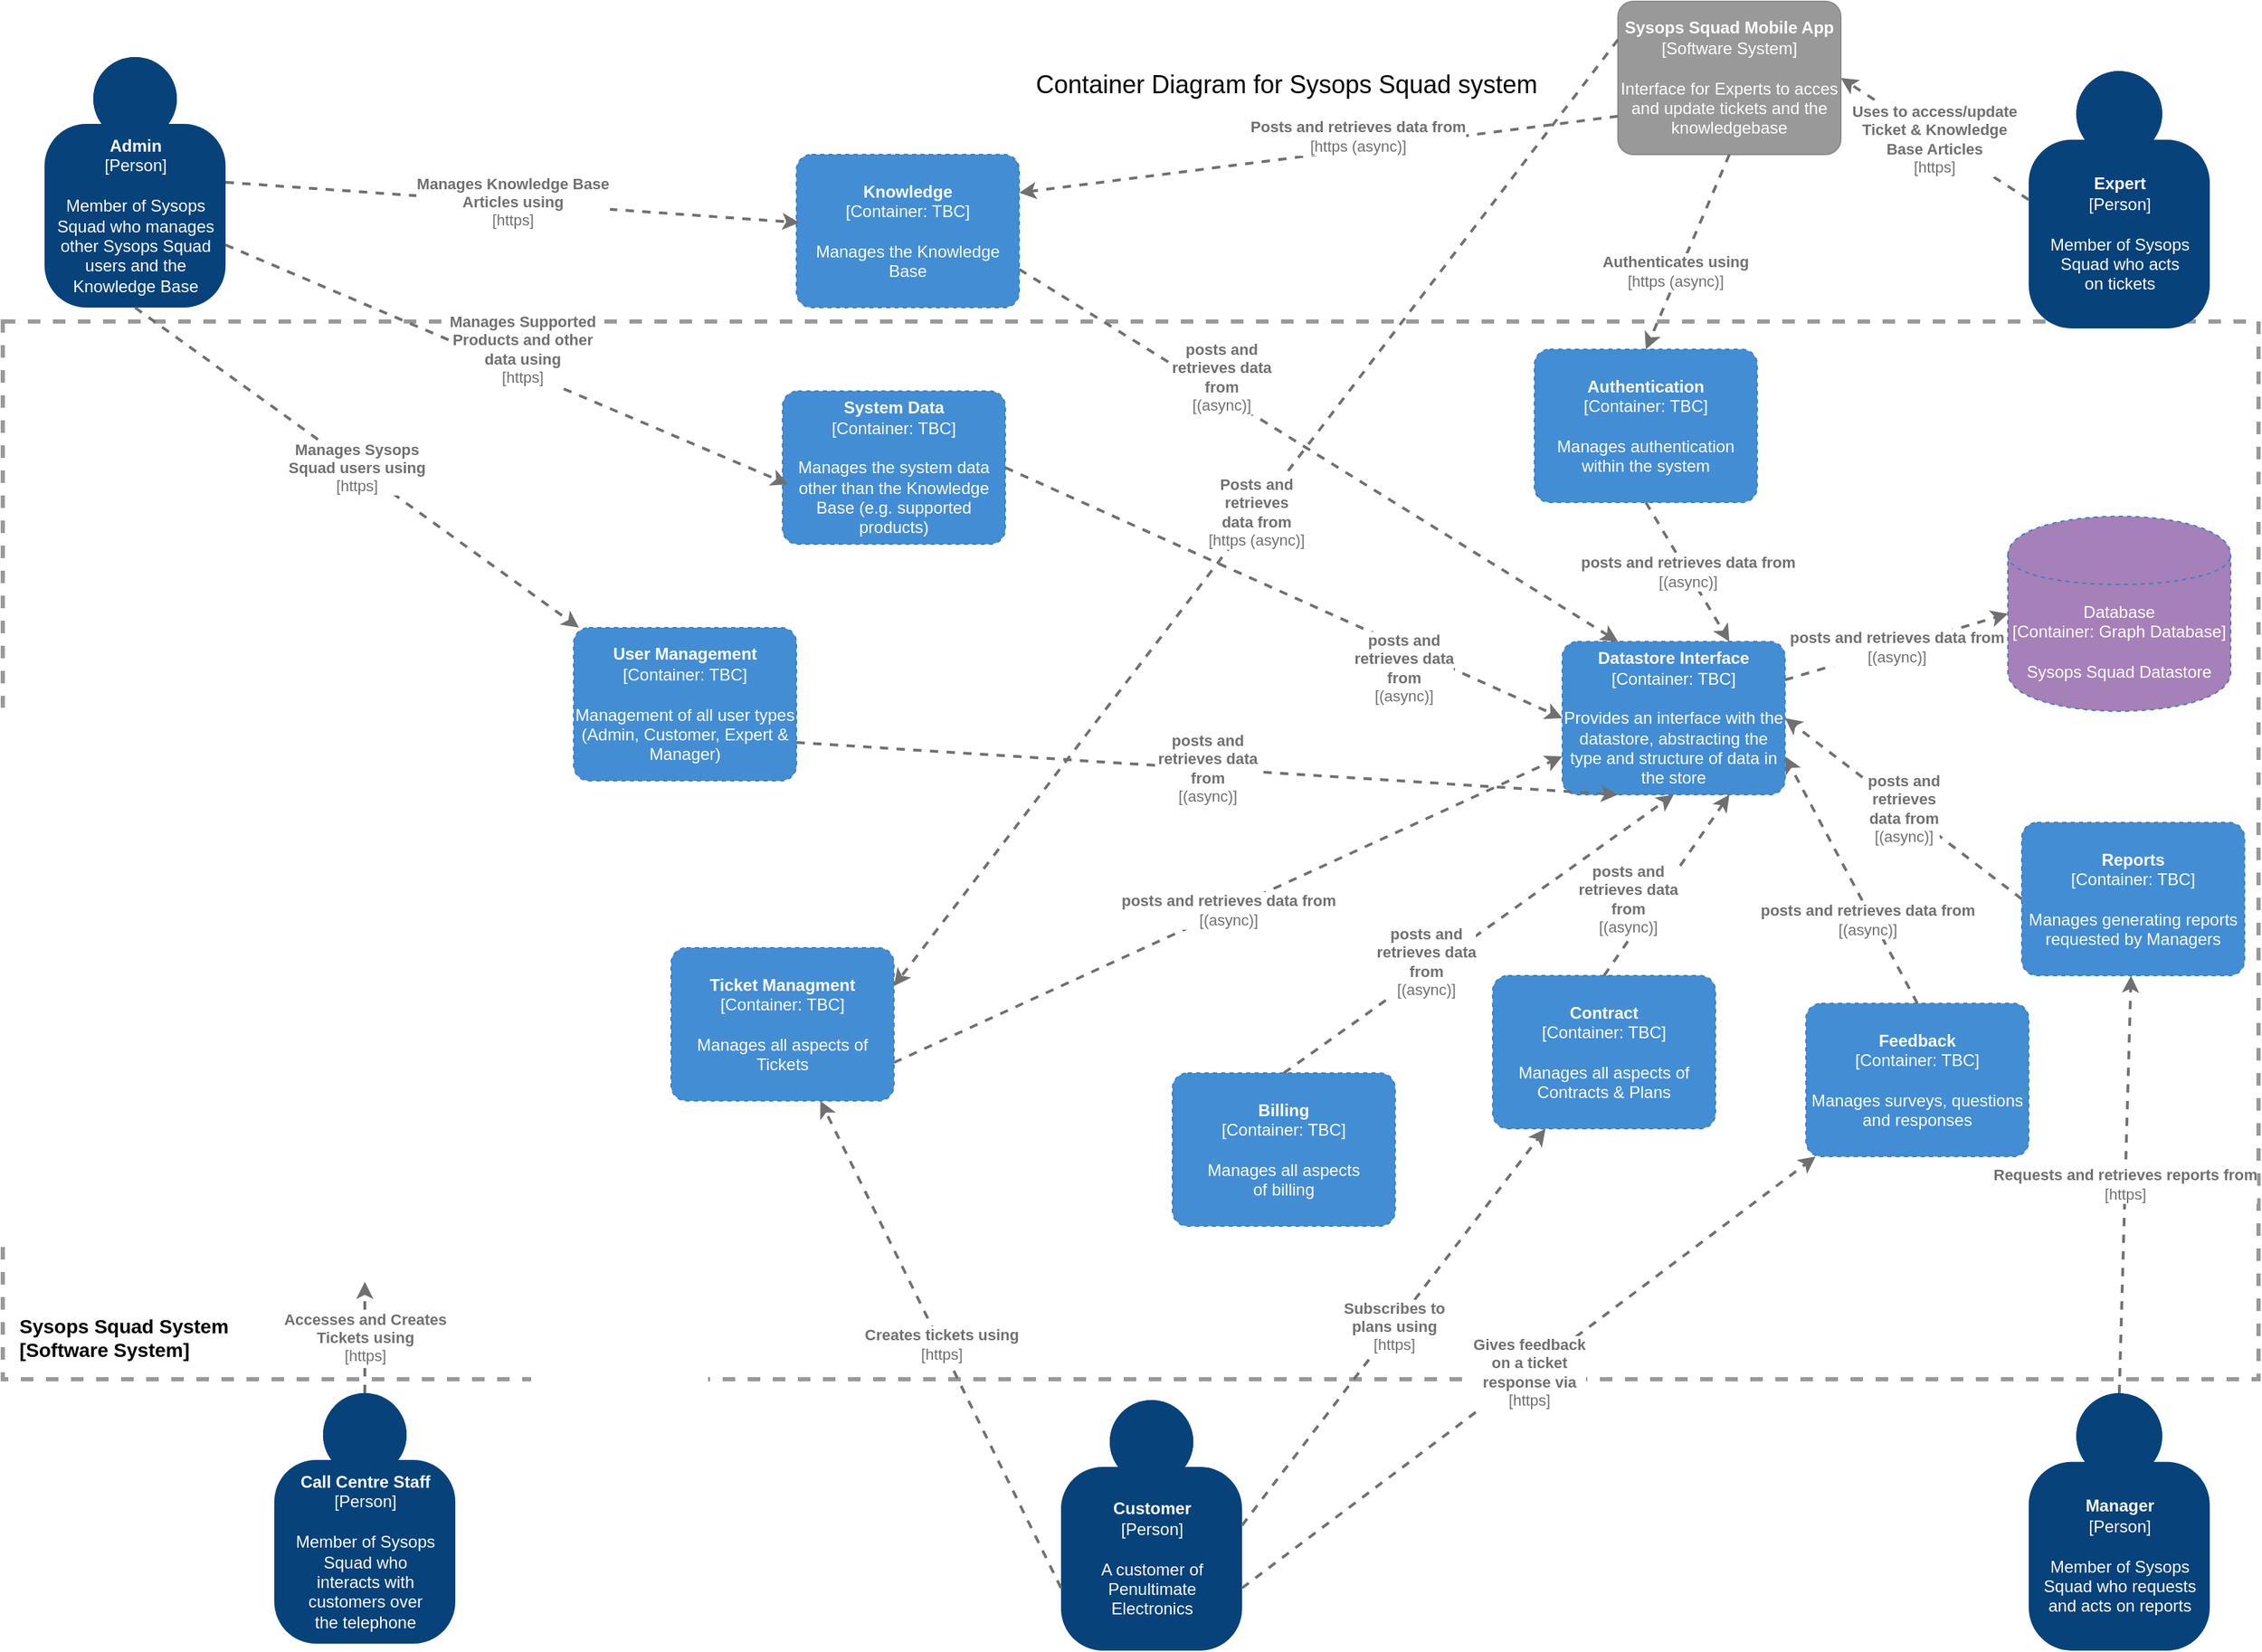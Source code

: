 <mxfile version="14.6.9" type="github">
  <diagram id="JGTKdq4J8OPJNDH91K8Y" name="Page-1">
    <mxGraphModel dx="2062" dy="2291" grid="1" gridSize="10" guides="1" tooltips="1" connect="1" arrows="1" fold="1" page="1" pageScale="1" pageWidth="1654" pageHeight="1169" math="0" shadow="0">
      <root>
        <mxCell id="0" />
        <mxCell id="1" parent="0" />
        <mxCell id="9Mu90uJZ-NPOADi5AcDV-2" value="" style="rounded=0;whiteSpace=wrap;html=1;dashed=1;strokeWidth=3;strokeColor=#999999;" parent="1" vertex="1">
          <mxGeometry x="20" y="200" width="1620" height="760" as="geometry" />
        </mxCell>
        <object placeholders="1" c4Name="Customer" c4Type="Person" c4Description="A customer of &#xa;Penultimate &#xa;Electronics" label="&lt;b&gt;%c4Name%&lt;/b&gt;&lt;div&gt;[%c4Type%]&lt;/div&gt;&lt;br&gt;&lt;div&gt;%c4Description%&lt;/div&gt;" id="MWgoqS0WtZzF7urWiFQv-1">
          <mxCell style="html=1;dashed=0;whitespace=wrap;fillColor=#08427b;strokeColor=none;fontColor=#ffffff;shape=mxgraph.c4.person;align=center;metaEdit=1;points=[[0.5,0,0],[1,0.5,0],[1,0.75,0],[0.75,1,0],[0.5,1,0],[0.25,1,0],[0,0.75,0],[0,0.5,0]];metaData={&quot;c4Type&quot;:{&quot;editable&quot;:false}};" parent="1" vertex="1">
            <mxGeometry x="780" y="975" width="130" height="180" as="geometry" />
          </mxCell>
        </object>
        <object placeholders="1" c4Name="Sysops Squad Mobile App" c4Type="Software System" c4Description="Interface for Experts to acces and update tickets and the knowledgebase" label="&lt;b&gt;%c4Name%&lt;/b&gt;&lt;div&gt;[%c4Type%]&lt;/div&gt;&lt;br&gt;&lt;div&gt;%c4Description%&lt;/div&gt;" id="MWgoqS0WtZzF7urWiFQv-3">
          <mxCell style="rounded=1;whiteSpace=wrap;html=1;labelBackgroundColor=none;fillColor=#999999;fontColor=#ffffff;align=center;arcSize=10;strokeColor=#8A8A8A;metaEdit=1;metaData={&quot;c4Type&quot;:{&quot;editable&quot;:false}};points=[[0.25,0,0],[0.5,0,0],[0.75,0,0],[1,0.25,0],[1,0.5,0],[1,0.75,0],[0.75,1,0],[0.5,1,0],[0.25,1,0],[0,0.75,0],[0,0.5,0],[0,0.25,0]];" parent="1" vertex="1">
            <mxGeometry x="1180" y="-30" width="160" height="110.0" as="geometry" />
          </mxCell>
        </object>
        <object placeholders="1" c4Name="Expert" c4Type="Person" c4Description="Member of Sysops &#xa;Squad who acts &#xa;on tickets" label="&lt;b&gt;%c4Name%&lt;/b&gt;&lt;div&gt;[%c4Type%]&lt;/div&gt;&lt;br&gt;&lt;div&gt;%c4Description%&lt;/div&gt;" id="MWgoqS0WtZzF7urWiFQv-5">
          <mxCell style="html=1;dashed=0;whitespace=wrap;fillColor=#08427b;strokeColor=none;fontColor=#ffffff;shape=mxgraph.c4.person;align=center;metaEdit=1;points=[[0.5,0,0],[1,0.5,0],[1,0.75,0],[0.75,1,0],[0.5,1,0],[0.25,1,0],[0,0.75,0],[0,0.5,0]];metaData={&quot;c4Type&quot;:{&quot;editable&quot;:false}};" parent="1" vertex="1">
            <mxGeometry x="1475" y="20" width="130" height="185" as="geometry" />
          </mxCell>
        </object>
        <object placeholders="1" c4Name="Call Centre Staff" c4Type="Person" c4Description="Member of Sysops&#xa;Squad who &#xa;interacts with &#xa;customers over &#xa;the telephone" label="&lt;b&gt;%c4Name%&lt;/b&gt;&lt;div&gt;[%c4Type%]&lt;/div&gt;&lt;br&gt;&lt;div&gt;%c4Description%&lt;/div&gt;" id="MWgoqS0WtZzF7urWiFQv-6">
          <mxCell style="html=1;dashed=0;whitespace=wrap;fillColor=#08427b;strokeColor=none;fontColor=#ffffff;shape=mxgraph.c4.person;align=center;metaEdit=1;points=[[0.5,0,0],[1,0.5,0],[1,0.75,0],[0.75,1,0],[0.5,1,0],[0.25,1,0],[0,0.75,0],[0,0.5,0]];metaData={&quot;c4Type&quot;:{&quot;editable&quot;:false}};" parent="1" vertex="1">
            <mxGeometry x="215" y="970" width="130" height="180" as="geometry" />
          </mxCell>
        </object>
        <object placeholders="1" c4Name="Admin" c4Type="Person" c4Description="Member of Sysops &#xa;Squad who manages &#xa;other Sysops Squad &#xa;users and the &#xa;Knowledge Base" label="&lt;b&gt;%c4Name%&lt;/b&gt;&lt;div&gt;[%c4Type%]&lt;/div&gt;&lt;br&gt;&lt;div&gt;%c4Description%&lt;/div&gt;" id="MWgoqS0WtZzF7urWiFQv-7">
          <mxCell style="html=1;dashed=0;whitespace=wrap;fillColor=#08427b;strokeColor=none;fontColor=#ffffff;shape=mxgraph.c4.person;align=center;metaEdit=1;points=[[0.5,0,0],[1,0.5,0],[1,0.75,0],[0.75,1,0],[0.5,1,0],[0.25,1,0],[0,0.75,0],[0,0.5,0]];metaData={&quot;c4Type&quot;:{&quot;editable&quot;:false}};" parent="1" vertex="1">
            <mxGeometry x="50" y="10" width="130" height="180" as="geometry" />
          </mxCell>
        </object>
        <object placeholders="1" c4Type="Relationship" c4Technology="https (async)" c4Description="Posts and retrieves data from" label="&lt;div style=&quot;text-align: left&quot;&gt;&lt;div style=&quot;text-align: center&quot;&gt;&lt;b&gt;%c4Description%&lt;/b&gt;&lt;/div&gt;&lt;div style=&quot;text-align: center&quot;&gt;[%c4Technology%]&lt;/div&gt;&lt;/div&gt;" id="MWgoqS0WtZzF7urWiFQv-11">
          <mxCell style="edgeStyle=none;rounded=0;html=1;jettySize=auto;orthogonalLoop=1;strokeColor=#707070;strokeWidth=2;fontColor=#707070;jumpStyle=none;dashed=1;metaEdit=1;metaData={&quot;c4Type&quot;:{&quot;editable&quot;:false}};exitX=0;exitY=0.75;exitDx=0;exitDy=0;exitPerimeter=0;entryX=1;entryY=0.25;entryDx=0;entryDy=0;entryPerimeter=0;" parent="1" source="MWgoqS0WtZzF7urWiFQv-3" target="9Mu90uJZ-NPOADi5AcDV-58" edge="1">
            <mxGeometry x="-0.137" y="-9" width="160" relative="1" as="geometry">
              <mxPoint x="710" y="590" as="sourcePoint" />
              <mxPoint x="580" y="20" as="targetPoint" />
              <mxPoint as="offset" />
            </mxGeometry>
          </mxCell>
        </object>
        <object placeholders="1" c4Type="Relationship" c4Technology="https" c4Description="Uses to access/update &#xa;Ticket &amp; Knowledge &#xa;Base Articles" label="&lt;div style=&quot;text-align: left&quot;&gt;&lt;div style=&quot;text-align: center&quot;&gt;&lt;b&gt;%c4Description%&lt;/b&gt;&lt;/div&gt;&lt;div style=&quot;text-align: center&quot;&gt;[%c4Technology%]&lt;/div&gt;&lt;/div&gt;" id="MWgoqS0WtZzF7urWiFQv-12">
          <mxCell style="edgeStyle=none;rounded=0;html=1;entryX=1;entryY=0.5;jettySize=auto;orthogonalLoop=1;strokeColor=#707070;strokeWidth=2;fontColor=#707070;jumpStyle=none;dashed=1;metaEdit=1;metaData={&quot;c4Type&quot;:{&quot;editable&quot;:false}};exitX=0;exitY=0.5;exitDx=0;exitDy=0;exitPerimeter=0;entryDx=0;entryDy=0;entryPerimeter=0;" parent="1" source="MWgoqS0WtZzF7urWiFQv-5" target="MWgoqS0WtZzF7urWiFQv-3" edge="1">
            <mxGeometry width="160" relative="1" as="geometry">
              <mxPoint x="790" y="520" as="sourcePoint" />
              <mxPoint x="950" y="520" as="targetPoint" />
            </mxGeometry>
          </mxCell>
        </object>
        <object c4Type="Relationship" c4Technology="https" c4Description="Accesses and Creates &#xa;Tickets using" label="&lt;div style=&quot;text-align: left&quot;&gt;&lt;div style=&quot;text-align: center&quot;&gt;&lt;b&gt;%c4Description%&lt;/b&gt;&lt;/div&gt;&lt;div style=&quot;text-align: center&quot;&gt;[%c4Technology%]&lt;/div&gt;&lt;/div&gt;" placeholders="1" id="MWgoqS0WtZzF7urWiFQv-14">
          <mxCell style="edgeStyle=none;rounded=0;html=1;jettySize=auto;orthogonalLoop=1;strokeColor=#707070;strokeWidth=2;fontColor=#707070;jumpStyle=none;dashed=1;metaEdit=1;metaData={&quot;c4Type&quot;:{&quot;editable&quot;:false}};exitX=0.5;exitY=0;exitDx=0;exitDy=0;exitPerimeter=0;entryX=0.5;entryY=1;entryDx=0;entryDy=0;entryPerimeter=0;" parent="1" source="MWgoqS0WtZzF7urWiFQv-6" edge="1">
            <mxGeometry width="160" relative="1" as="geometry">
              <mxPoint x="160" y="500" as="sourcePoint" />
              <mxPoint x="280" y="890" as="targetPoint" />
            </mxGeometry>
          </mxCell>
        </object>
        <object placeholders="1" c4Type="Relationship" c4Technology="https" c4Description="Manages Sysops &#xa;Squad users using" label="&lt;div style=&quot;text-align: left&quot;&gt;&lt;div style=&quot;text-align: center&quot;&gt;&lt;b&gt;%c4Description%&lt;/b&gt;&lt;/div&gt;&lt;div style=&quot;text-align: center&quot;&gt;[%c4Technology%]&lt;/div&gt;&lt;/div&gt;" id="MWgoqS0WtZzF7urWiFQv-16">
          <mxCell style="edgeStyle=none;rounded=0;html=1;jettySize=auto;orthogonalLoop=1;strokeColor=#707070;strokeWidth=2;fontColor=#707070;jumpStyle=none;dashed=1;metaEdit=1;metaData={&quot;c4Type&quot;:{&quot;editable&quot;:false}};exitX=0.5;exitY=1;exitDx=0;exitDy=0;exitPerimeter=0;" parent="1" source="MWgoqS0WtZzF7urWiFQv-7" target="9Mu90uJZ-NPOADi5AcDV-54" edge="1">
            <mxGeometry width="160" relative="1" as="geometry">
              <mxPoint x="540" y="250" as="sourcePoint" />
              <mxPoint x="115" y="330" as="targetPoint" />
            </mxGeometry>
          </mxCell>
        </object>
        <mxCell id="MWgoqS0WtZzF7urWiFQv-17" value="&lt;font style=&quot;font-size: 18px&quot;&gt;Container Diagram for Sysops Squad system&lt;/font&gt;" style="text;html=1;align=left;verticalAlign=middle;resizable=0;points=[];autosize=1;" parent="1" vertex="1">
          <mxGeometry x="760" y="20" width="380" height="20" as="geometry" />
        </mxCell>
        <object placeholders="1" c4Name="Reports" c4Type="Container" c4Technology="TBC" c4Description="Manages generating reports requested by Managers" label="&lt;b&gt;%c4Name%&lt;/b&gt;&lt;div&gt;[%c4Type%: %c4Technology%]&lt;/div&gt;&lt;br&gt;&lt;div&gt;%c4Description%&lt;/div&gt;" id="9Mu90uJZ-NPOADi5AcDV-7">
          <mxCell style="rounded=1;whiteSpace=wrap;html=1;labelBackgroundColor=none;fillColor=#438DD5;fontColor=#ffffff;align=center;arcSize=10;strokeColor=#3C7FC0;metaEdit=1;metaData={&quot;c4Type&quot;:{&quot;editable&quot;:false}};points=[[0.25,0,0],[0.5,0,0],[0.75,0,0],[1,0.25,0],[1,0.5,0],[1,0.75,0],[0.75,1,0],[0.5,1,0],[0.25,1,0],[0,0.75,0],[0,0.5,0],[0,0.25,0]];dashed=1;" parent="1" vertex="1">
            <mxGeometry x="1470" y="560" width="160" height="110.0" as="geometry" />
          </mxCell>
        </object>
        <object placeholders="1" c4Name="Feedback" c4Type="Container" c4Technology="TBC" c4Description="Manages surveys, questions and responses" label="&lt;b&gt;%c4Name%&lt;/b&gt;&lt;div&gt;[%c4Type%: %c4Technology%]&lt;/div&gt;&lt;br&gt;&lt;div&gt;%c4Description%&lt;/div&gt;" id="9Mu90uJZ-NPOADi5AcDV-11">
          <mxCell style="rounded=1;whiteSpace=wrap;html=1;labelBackgroundColor=none;fillColor=#438DD5;fontColor=#ffffff;align=center;arcSize=10;strokeColor=#3C7FC0;metaEdit=1;metaData={&quot;c4Type&quot;:{&quot;editable&quot;:false}};points=[[0.25,0,0],[0.5,0,0],[0.75,0,0],[1,0.25,0],[1,0.5,0],[1,0.75,0],[0.75,1,0],[0.5,1,0],[0.25,1,0],[0,0.75,0],[0,0.5,0],[0,0.25,0]];dashed=1;" parent="1" vertex="1">
            <mxGeometry x="1315" y="690" width="160" height="110.0" as="geometry" />
          </mxCell>
        </object>
        <object placeholders="1" c4Type="Relationship" c4Technology="https" c4Description="Subscribes to &#xa;plans using" label="&lt;div style=&quot;text-align: left&quot;&gt;&lt;div style=&quot;text-align: center&quot;&gt;&lt;b&gt;%c4Description%&lt;/b&gt;&lt;/div&gt;&lt;div style=&quot;text-align: center&quot;&gt;[%c4Technology%]&lt;/div&gt;&lt;/div&gt;" id="9Mu90uJZ-NPOADi5AcDV-17">
          <mxCell style="edgeStyle=none;rounded=0;html=1;jettySize=auto;orthogonalLoop=1;strokeColor=#707070;strokeWidth=2;fontColor=#707070;jumpStyle=none;dashed=1;metaEdit=1;metaData={&quot;c4Type&quot;:{&quot;editable&quot;:false}};exitX=1;exitY=0.5;exitDx=0;exitDy=0;exitPerimeter=0;" parent="1" source="MWgoqS0WtZzF7urWiFQv-1" target="9Mu90uJZ-NPOADi5AcDV-26" edge="1">
            <mxGeometry width="160" relative="1" as="geometry">
              <mxPoint x="930" y="780" as="sourcePoint" />
              <mxPoint x="1140" y="940" as="targetPoint" />
            </mxGeometry>
          </mxCell>
        </object>
        <object placeholders="1" c4Type="Relationship" c4Technology="https" c4Description="Creates tickets using" label="&lt;div style=&quot;text-align: left&quot;&gt;&lt;div style=&quot;text-align: center&quot;&gt;&lt;b&gt;%c4Description%&lt;/b&gt;&lt;/div&gt;&lt;div style=&quot;text-align: center&quot;&gt;[%c4Technology%]&lt;/div&gt;&lt;/div&gt;" id="9Mu90uJZ-NPOADi5AcDV-18">
          <mxCell style="edgeStyle=none;rounded=0;html=1;jettySize=auto;orthogonalLoop=1;strokeColor=#707070;strokeWidth=2;fontColor=#707070;jumpStyle=none;dashed=1;metaEdit=1;metaData={&quot;c4Type&quot;:{&quot;editable&quot;:false}};exitX=0;exitY=0.75;exitDx=0;exitDy=0;exitPerimeter=0;" parent="1" source="MWgoqS0WtZzF7urWiFQv-1" target="9Mu90uJZ-NPOADi5AcDV-49" edge="1">
            <mxGeometry width="160" relative="1" as="geometry">
              <mxPoint x="720" y="1120" as="sourcePoint" />
              <mxPoint x="360" y="862.5" as="targetPoint" />
            </mxGeometry>
          </mxCell>
        </object>
        <object placeholders="1" c4Type="Relationship" c4Technology="https" c4Description="Gives feedback &#xa;on a ticket &#xa;response via" label="&lt;div style=&quot;text-align: left&quot;&gt;&lt;div style=&quot;text-align: center&quot;&gt;&lt;b&gt;%c4Description%&lt;/b&gt;&lt;/div&gt;&lt;div style=&quot;text-align: center&quot;&gt;[%c4Technology%]&lt;/div&gt;&lt;/div&gt;" id="9Mu90uJZ-NPOADi5AcDV-24">
          <mxCell style="edgeStyle=none;rounded=0;html=1;jettySize=auto;orthogonalLoop=1;strokeColor=#707070;strokeWidth=2;fontColor=#707070;jumpStyle=none;dashed=1;metaEdit=1;metaData={&quot;c4Type&quot;:{&quot;editable&quot;:false}};exitX=1;exitY=0.75;exitDx=0;exitDy=0;exitPerimeter=0;" parent="1" source="MWgoqS0WtZzF7urWiFQv-1" target="9Mu90uJZ-NPOADi5AcDV-11" edge="1">
            <mxGeometry width="160" relative="1" as="geometry">
              <mxPoint x="830" y="1010" as="sourcePoint" />
              <mxPoint x="1330" y="940" as="targetPoint" />
            </mxGeometry>
          </mxCell>
        </object>
        <object placeholders="1" c4Name="Contract" c4Type="Container" c4Technology="TBC" c4Description="Manages all aspects of Contracts &amp; Plans" label="&lt;b&gt;%c4Name%&lt;/b&gt;&lt;div&gt;[%c4Type%: %c4Technology%]&lt;/div&gt;&lt;br&gt;&lt;div&gt;%c4Description%&lt;/div&gt;" id="9Mu90uJZ-NPOADi5AcDV-26">
          <mxCell style="rounded=1;whiteSpace=wrap;html=1;labelBackgroundColor=none;fillColor=#438DD5;fontColor=#ffffff;align=center;arcSize=10;strokeColor=#3C7FC0;metaEdit=1;metaData={&quot;c4Type&quot;:{&quot;editable&quot;:false}};points=[[0.25,0,0],[0.5,0,0],[0.75,0,0],[1,0.25,0],[1,0.5,0],[1,0.75,0],[0.75,1,0],[0.5,1,0],[0.25,1,0],[0,0.75,0],[0,0.5,0],[0,0.25,0]];dashed=1;" parent="1" vertex="1">
            <mxGeometry x="1090" y="670" width="160" height="110.0" as="geometry" />
          </mxCell>
        </object>
        <object placeholders="1" c4Name="Manager" c4Type="Person" c4Description="Member of Sysops &#xa;Squad who requests&#xa;and acts on reports" label="&lt;b&gt;%c4Name%&lt;/b&gt;&lt;div&gt;[%c4Type%]&lt;/div&gt;&lt;br&gt;&lt;div&gt;%c4Description%&lt;/div&gt;" id="9Mu90uJZ-NPOADi5AcDV-33">
          <mxCell style="html=1;dashed=0;whitespace=wrap;fillColor=#08427b;strokeColor=none;fontColor=#ffffff;shape=mxgraph.c4.person;align=center;metaEdit=1;points=[[0.5,0,0],[1,0.5,0],[1,0.75,0],[0.75,1,0],[0.5,1,0],[0.25,1,0],[0,0.75,0],[0,0.5,0]];metaData={&quot;c4Type&quot;:{&quot;editable&quot;:false}};" parent="1" vertex="1">
            <mxGeometry x="1475" y="970" width="130" height="185" as="geometry" />
          </mxCell>
        </object>
        <object placeholders="1" c4Type="Relationship" c4Technology="https" c4Description="Requests and retrieves reports from" label="&lt;div style=&quot;text-align: left&quot;&gt;&lt;div style=&quot;text-align: center&quot;&gt;&lt;b&gt;%c4Description%&lt;/b&gt;&lt;/div&gt;&lt;div style=&quot;text-align: center&quot;&gt;[%c4Technology%]&lt;/div&gt;&lt;/div&gt;" id="9Mu90uJZ-NPOADi5AcDV-34">
          <mxCell style="edgeStyle=none;rounded=0;html=1;jettySize=auto;orthogonalLoop=1;strokeColor=#707070;strokeWidth=2;fontColor=#707070;jumpStyle=none;dashed=1;metaEdit=1;metaData={&quot;c4Type&quot;:{&quot;editable&quot;:false}};exitX=0.5;exitY=0;exitDx=0;exitDy=0;exitPerimeter=0;" parent="1" source="9Mu90uJZ-NPOADi5AcDV-33" target="9Mu90uJZ-NPOADi5AcDV-7" edge="1">
            <mxGeometry width="160" relative="1" as="geometry">
              <mxPoint x="1440" y="217.5" as="sourcePoint" />
              <mxPoint x="1540" y="840" as="targetPoint" />
            </mxGeometry>
          </mxCell>
        </object>
        <object placeholders="1" c4Name="Billing" c4Type="Container" c4Technology="TBC" c4Description="Manages all aspects &#xa;of billing" label="&lt;b&gt;%c4Name%&lt;/b&gt;&lt;div&gt;[%c4Type%: %c4Technology%]&lt;/div&gt;&lt;br&gt;&lt;div&gt;%c4Description%&lt;/div&gt;" id="9Mu90uJZ-NPOADi5AcDV-41">
          <mxCell style="rounded=1;whiteSpace=wrap;html=1;labelBackgroundColor=none;fillColor=#438DD5;fontColor=#ffffff;align=center;arcSize=10;strokeColor=#3C7FC0;metaEdit=1;metaData={&quot;c4Type&quot;:{&quot;editable&quot;:false}};points=[[0.25,0,0],[0.5,0,0],[0.75,0,0],[1,0.25,0],[1,0.5,0],[1,0.75,0],[0.75,1,0],[0.5,1,0],[0.25,1,0],[0,0.75,0],[0,0.5,0],[0,0.25,0]];dashed=1;" parent="1" vertex="1">
            <mxGeometry x="860" y="740" width="160" height="110.0" as="geometry" />
          </mxCell>
        </object>
        <object placeholders="1" c4Type="Database" c4Technology="Graph Database" c4Description="Sysops Squad Datastore" label="%c4Type%&lt;div&gt;[Container:&amp;nbsp;%c4Technology%]&lt;/div&gt;&lt;br&gt;&lt;div&gt;%c4Description%&lt;/div&gt;" id="9Mu90uJZ-NPOADi5AcDV-45">
          <mxCell style="shape=cylinder;whiteSpace=wrap;html=1;boundedLbl=1;rounded=0;labelBackgroundColor=none;fontSize=12;fontColor=#ffffff;align=center;strokeColor=#3C7FC0;metaEdit=1;points=[[0.5,0,0],[1,0.25,0],[1,0.5,0],[1,0.75,0],[0.5,1,0],[0,0.75,0],[0,0.5,0],[0,0.25,0]];metaData={&quot;c4Type&quot;:{&quot;editable&quot;:false}};dashed=1;fillColor=#A680B8;" parent="1" vertex="1">
            <mxGeometry x="1460" y="340" width="160" height="140" as="geometry" />
          </mxCell>
        </object>
        <object placeholders="1" c4Name="Authentication" c4Type="Container" c4Technology="TBC" c4Description="Manages authentication within the system" label="&lt;b&gt;%c4Name%&lt;/b&gt;&lt;div&gt;[%c4Type%: %c4Technology%]&lt;/div&gt;&lt;br&gt;&lt;div&gt;%c4Description%&lt;/div&gt;" id="9Mu90uJZ-NPOADi5AcDV-46">
          <mxCell style="rounded=1;whiteSpace=wrap;html=1;labelBackgroundColor=none;fillColor=#438DD5;fontColor=#ffffff;align=center;arcSize=10;strokeColor=#3C7FC0;metaEdit=1;metaData={&quot;c4Type&quot;:{&quot;editable&quot;:false}};points=[[0.25,0,0],[0.5,0,0],[0.75,0,0],[1,0.25,0],[1,0.5,0],[1,0.75,0],[0.75,1,0],[0.5,1,0],[0.25,1,0],[0,0.75,0],[0,0.5,0],[0,0.25,0]];dashed=1;" parent="1" vertex="1">
            <mxGeometry x="1120" y="220" width="160" height="110.0" as="geometry" />
          </mxCell>
        </object>
        <object placeholders="1" c4Name="Ticket Managment" c4Type="Container" c4Technology="TBC" c4Description="Manages all aspects of Tickets" label="&lt;b&gt;%c4Name%&lt;/b&gt;&lt;div&gt;[%c4Type%: %c4Technology%]&lt;/div&gt;&lt;br&gt;&lt;div&gt;%c4Description%&lt;/div&gt;" id="9Mu90uJZ-NPOADi5AcDV-49">
          <mxCell style="rounded=1;whiteSpace=wrap;html=1;labelBackgroundColor=none;fillColor=#438DD5;fontColor=#ffffff;align=center;arcSize=10;strokeColor=#3C7FC0;metaEdit=1;metaData={&quot;c4Type&quot;:{&quot;editable&quot;:false}};points=[[0.25,0,0],[0.5,0,0],[0.75,0,0],[1,0.25,0],[1,0.5,0],[1,0.75,0],[0.75,1,0],[0.5,1,0],[0.25,1,0],[0,0.75,0],[0,0.5,0],[0,0.25,0]];dashed=1;" parent="1" vertex="1">
            <mxGeometry x="500" y="650" width="160" height="110.0" as="geometry" />
          </mxCell>
        </object>
        <object placeholders="1" c4Name="User Management" c4Type="Container" c4Technology="TBC" c4Description="Management of all user types (Admin, Customer, Expert &amp; Manager)" label="&lt;b&gt;%c4Name%&lt;/b&gt;&lt;div&gt;[%c4Type%: %c4Technology%]&lt;/div&gt;&lt;br&gt;&lt;div&gt;%c4Description%&lt;/div&gt;" id="9Mu90uJZ-NPOADi5AcDV-54">
          <mxCell style="rounded=1;whiteSpace=wrap;html=1;labelBackgroundColor=none;fillColor=#438DD5;fontColor=#ffffff;align=center;arcSize=10;strokeColor=#3C7FC0;metaEdit=1;metaData={&quot;c4Type&quot;:{&quot;editable&quot;:false}};points=[[0.25,0,0],[0.5,0,0],[0.75,0,0],[1,0.25,0],[1,0.5,0],[1,0.75,0],[0.75,1,0],[0.5,1,0],[0.25,1,0],[0,0.75,0],[0,0.5,0],[0,0.25,0]];dashed=1;" parent="1" vertex="1">
            <mxGeometry x="430" y="420" width="160" height="110.0" as="geometry" />
          </mxCell>
        </object>
        <object placeholders="1" c4Name="Knowledge" c4Type="Container" c4Technology="TBC" c4Description="Manages the Knowledge Base" label="&lt;b&gt;%c4Name%&lt;/b&gt;&lt;div&gt;[%c4Type%: %c4Technology%]&lt;/div&gt;&lt;br&gt;&lt;div&gt;%c4Description%&lt;/div&gt;" id="9Mu90uJZ-NPOADi5AcDV-58">
          <mxCell style="rounded=1;whiteSpace=wrap;html=1;labelBackgroundColor=none;fillColor=#438DD5;fontColor=#ffffff;align=center;arcSize=10;strokeColor=#3C7FC0;metaEdit=1;metaData={&quot;c4Type&quot;:{&quot;editable&quot;:false}};points=[[0.25,0,0],[0.5,0,0],[0.75,0,0],[1,0.25,0],[1,0.5,0],[1,0.75,0],[0.75,1,0],[0.5,1,0],[0.25,1,0],[0,0.75,0],[0,0.5,0],[0,0.25,0]];dashed=1;" parent="1" vertex="1">
            <mxGeometry x="590" y="80" width="160" height="110.0" as="geometry" />
          </mxCell>
        </object>
        <object placeholders="1" c4Type="Relationship" c4Technology="https (async)" c4Description="Authenticates using" label="&lt;div style=&quot;text-align: left&quot;&gt;&lt;div style=&quot;text-align: center&quot;&gt;&lt;b&gt;%c4Description%&lt;/b&gt;&lt;/div&gt;&lt;div style=&quot;text-align: center&quot;&gt;[%c4Technology%]&lt;/div&gt;&lt;/div&gt;" id="9Mu90uJZ-NPOADi5AcDV-64">
          <mxCell style="edgeStyle=none;rounded=0;html=1;jettySize=auto;orthogonalLoop=1;strokeColor=#707070;strokeWidth=2;fontColor=#707070;jumpStyle=none;dashed=1;metaEdit=1;metaData={&quot;c4Type&quot;:{&quot;editable&quot;:false}};exitX=0.5;exitY=1;exitDx=0;exitDy=0;exitPerimeter=0;entryX=0.5;entryY=0;entryDx=0;entryDy=0;entryPerimeter=0;" parent="1" source="MWgoqS0WtZzF7urWiFQv-3" target="9Mu90uJZ-NPOADi5AcDV-46" edge="1">
            <mxGeometry x="0.218" y="-3" width="160" relative="1" as="geometry">
              <mxPoint x="900" y="405" as="sourcePoint" />
              <mxPoint x="900" y="175" as="targetPoint" />
              <mxPoint as="offset" />
            </mxGeometry>
          </mxCell>
        </object>
        <object placeholders="1" c4Type="Relationship" c4Technology="https" c4Description="Manages Knowledge Base &#xa;Articles using" label="&lt;div style=&quot;text-align: left&quot;&gt;&lt;div style=&quot;text-align: center&quot;&gt;&lt;b&gt;%c4Description%&lt;/b&gt;&lt;/div&gt;&lt;div style=&quot;text-align: center&quot;&gt;[%c4Technology%]&lt;/div&gt;&lt;/div&gt;" id="9Mu90uJZ-NPOADi5AcDV-68">
          <mxCell style="edgeStyle=none;rounded=0;html=1;jettySize=auto;orthogonalLoop=1;strokeColor=#707070;strokeWidth=2;fontColor=#707070;jumpStyle=none;dashed=1;metaEdit=1;metaData={&quot;c4Type&quot;:{&quot;editable&quot;:false}};exitX=1;exitY=0.5;exitDx=0;exitDy=0;exitPerimeter=0;entryX=0.013;entryY=0.445;entryDx=0;entryDy=0;entryPerimeter=0;" parent="1" source="MWgoqS0WtZzF7urWiFQv-7" target="9Mu90uJZ-NPOADi5AcDV-58" edge="1">
            <mxGeometry width="160" relative="1" as="geometry">
              <mxPoint x="105" y="202.5" as="sourcePoint" />
              <mxPoint x="430" y="85" as="targetPoint" />
            </mxGeometry>
          </mxCell>
        </object>
        <object placeholders="1" c4Name="System Data" c4Type="Container" c4Technology="TBC" c4Description="Manages the system data other than the Knowledge Base (e.g. supported products)" label="&lt;b&gt;%c4Name%&lt;/b&gt;&lt;div&gt;[%c4Type%: %c4Technology%]&lt;/div&gt;&lt;br&gt;&lt;div&gt;%c4Description%&lt;/div&gt;" id="9Mu90uJZ-NPOADi5AcDV-69">
          <mxCell style="rounded=1;whiteSpace=wrap;html=1;labelBackgroundColor=none;fillColor=#438DD5;fontColor=#ffffff;align=center;arcSize=10;strokeColor=#3C7FC0;metaEdit=1;metaData={&quot;c4Type&quot;:{&quot;editable&quot;:false}};points=[[0.25,0,0],[0.5,0,0],[0.75,0,0],[1,0.25,0],[1,0.5,0],[1,0.75,0],[0.75,1,0],[0.5,1,0],[0.25,1,0],[0,0.75,0],[0,0.5,0],[0,0.25,0]];dashed=1;" parent="1" vertex="1">
            <mxGeometry x="580" y="250" width="160" height="110.0" as="geometry" />
          </mxCell>
        </object>
        <object placeholders="1" c4Type="Relationship" c4Technology="https" c4Description="Manages Supported &#xa;Products and other &#xa;data using" label="&lt;div style=&quot;text-align: left&quot;&gt;&lt;div style=&quot;text-align: center&quot;&gt;&lt;b&gt;%c4Description%&lt;/b&gt;&lt;/div&gt;&lt;div style=&quot;text-align: center&quot;&gt;[%c4Technology%]&lt;/div&gt;&lt;/div&gt;" id="9Mu90uJZ-NPOADi5AcDV-73">
          <mxCell style="edgeStyle=none;rounded=0;html=1;jettySize=auto;orthogonalLoop=1;strokeColor=#707070;strokeWidth=2;fontColor=#707070;jumpStyle=none;dashed=1;metaEdit=1;metaData={&quot;c4Type&quot;:{&quot;editable&quot;:false}};exitX=1;exitY=0.75;exitDx=0;exitDy=0;exitPerimeter=0;entryX=0.025;entryY=0.609;entryDx=0;entryDy=0;entryPerimeter=0;" parent="1" source="MWgoqS0WtZzF7urWiFQv-7" target="9Mu90uJZ-NPOADi5AcDV-69" edge="1">
            <mxGeometry x="0.028" y="15" width="160" relative="1" as="geometry">
              <mxPoint x="170" y="112.5" as="sourcePoint" />
              <mxPoint x="430" y="464" as="targetPoint" />
              <mxPoint as="offset" />
            </mxGeometry>
          </mxCell>
        </object>
        <object placeholders="1" c4Name="Datastore Interface" c4Type="Container" c4Technology="TBC" c4Description="Provides an interface with the datastore, abstracting the type and structure of data in the store" label="&lt;b&gt;%c4Name%&lt;/b&gt;&lt;div&gt;[%c4Type%: %c4Technology%]&lt;/div&gt;&lt;br&gt;&lt;div&gt;%c4Description%&lt;/div&gt;" id="9Mu90uJZ-NPOADi5AcDV-81">
          <mxCell style="rounded=1;whiteSpace=wrap;html=1;labelBackgroundColor=none;fillColor=#438DD5;fontColor=#ffffff;align=center;arcSize=10;strokeColor=#3C7FC0;metaEdit=1;metaData={&quot;c4Type&quot;:{&quot;editable&quot;:false}};points=[[0.25,0,0],[0.5,0,0],[0.75,0,0],[1,0.25,0],[1,0.5,0],[1,0.75,0],[0.75,1,0],[0.5,1,0],[0.25,1,0],[0,0.75,0],[0,0.5,0],[0,0.25,0]];dashed=1;" parent="1" vertex="1">
            <mxGeometry x="1140" y="430" width="160" height="110.0" as="geometry" />
          </mxCell>
        </object>
        <object placeholders="1" c4Type="Relationship" c4Technology="(async)" c4Description="posts and retrieves data from" label="&lt;div style=&quot;text-align: left&quot;&gt;&lt;div style=&quot;text-align: center&quot;&gt;&lt;b&gt;%c4Description%&lt;/b&gt;&lt;/div&gt;&lt;div style=&quot;text-align: center&quot;&gt;[%c4Technology%]&lt;/div&gt;&lt;/div&gt;" id="9Mu90uJZ-NPOADi5AcDV-82">
          <mxCell style="edgeStyle=none;rounded=0;html=1;entryX=0;entryY=0.5;jettySize=auto;orthogonalLoop=1;strokeColor=#707070;strokeWidth=2;fontColor=#707070;jumpStyle=none;dashed=1;metaEdit=1;metaData={&quot;c4Type&quot;:{&quot;editable&quot;:false}};entryDx=0;entryDy=0;entryPerimeter=0;exitX=1;exitY=0.25;exitDx=0;exitDy=0;exitPerimeter=0;" parent="1" source="9Mu90uJZ-NPOADi5AcDV-81" target="9Mu90uJZ-NPOADi5AcDV-45" edge="1">
            <mxGeometry width="160" relative="1" as="geometry">
              <mxPoint x="1150" y="400" as="sourcePoint" />
              <mxPoint x="1150" y="760" as="targetPoint" />
            </mxGeometry>
          </mxCell>
        </object>
        <object placeholders="1" c4Type="Relationship" c4Technology="(async)" c4Description="posts and &#xa;retrieves data &#xa;from" label="&lt;div style=&quot;text-align: left&quot;&gt;&lt;div style=&quot;text-align: center&quot;&gt;&lt;b&gt;%c4Description%&lt;/b&gt;&lt;/div&gt;&lt;div style=&quot;text-align: center&quot;&gt;[%c4Technology%]&lt;/div&gt;&lt;/div&gt;" id="9Mu90uJZ-NPOADi5AcDV-83">
          <mxCell style="edgeStyle=none;rounded=0;html=1;entryX=0.75;entryY=1;jettySize=auto;orthogonalLoop=1;strokeColor=#707070;strokeWidth=2;fontColor=#707070;jumpStyle=none;dashed=1;metaEdit=1;metaData={&quot;c4Type&quot;:{&quot;editable&quot;:false}};exitX=0.5;exitY=0;exitDx=0;exitDy=0;exitPerimeter=0;entryDx=0;entryDy=0;entryPerimeter=0;" parent="1" source="9Mu90uJZ-NPOADi5AcDV-26" target="9Mu90uJZ-NPOADi5AcDV-81" edge="1">
            <mxGeometry x="-0.306" y="17" width="160" relative="1" as="geometry">
              <mxPoint x="1150" y="840" as="sourcePoint" />
              <mxPoint x="1150" y="760" as="targetPoint" />
              <mxPoint as="offset" />
            </mxGeometry>
          </mxCell>
        </object>
        <object placeholders="1" c4Type="Relationship" c4Technology="(async)" c4Description="posts and retrieves data from" label="&lt;div style=&quot;text-align: left&quot;&gt;&lt;div style=&quot;text-align: center&quot;&gt;&lt;b&gt;%c4Description%&lt;/b&gt;&lt;/div&gt;&lt;div style=&quot;text-align: center&quot;&gt;[%c4Technology%]&lt;/div&gt;&lt;/div&gt;" id="9Mu90uJZ-NPOADi5AcDV-84">
          <mxCell style="edgeStyle=none;rounded=0;html=1;entryX=1;entryY=0.75;jettySize=auto;orthogonalLoop=1;strokeColor=#707070;strokeWidth=2;fontColor=#707070;jumpStyle=none;dashed=1;metaEdit=1;metaData={&quot;c4Type&quot;:{&quot;editable&quot;:false}};exitX=0.5;exitY=0;exitDx=0;exitDy=0;exitPerimeter=0;entryDx=0;entryDy=0;entryPerimeter=0;" parent="1" source="9Mu90uJZ-NPOADi5AcDV-11" target="9Mu90uJZ-NPOADi5AcDV-81" edge="1">
            <mxGeometry x="-0.306" y="3" width="160" relative="1" as="geometry">
              <mxPoint x="1160" y="850" as="sourcePoint" />
              <mxPoint x="1160" y="770" as="targetPoint" />
              <mxPoint as="offset" />
            </mxGeometry>
          </mxCell>
        </object>
        <object placeholders="1" c4Type="Relationship" c4Technology="(async)" c4Description="posts and &#xa;retrieves &#xa;data from" label="&lt;div style=&quot;text-align: left&quot;&gt;&lt;div style=&quot;text-align: center&quot;&gt;&lt;b&gt;%c4Description%&lt;/b&gt;&lt;/div&gt;&lt;div style=&quot;text-align: center&quot;&gt;[%c4Technology%]&lt;/div&gt;&lt;/div&gt;" id="9Mu90uJZ-NPOADi5AcDV-85">
          <mxCell style="edgeStyle=none;rounded=0;html=1;entryX=1;entryY=0.5;jettySize=auto;orthogonalLoop=1;strokeColor=#707070;strokeWidth=2;fontColor=#707070;jumpStyle=none;dashed=1;metaEdit=1;metaData={&quot;c4Type&quot;:{&quot;editable&quot;:false}};exitX=0;exitY=0.5;exitDx=0;exitDy=0;exitPerimeter=0;entryDx=0;entryDy=0;entryPerimeter=0;" parent="1" source="9Mu90uJZ-NPOADi5AcDV-7" target="9Mu90uJZ-NPOADi5AcDV-81" edge="1">
            <mxGeometry width="160" relative="1" as="geometry">
              <mxPoint x="1170" y="860" as="sourcePoint" />
              <mxPoint x="1170" y="780" as="targetPoint" />
            </mxGeometry>
          </mxCell>
        </object>
        <object placeholders="1" c4Type="Relationship" c4Technology="(async)" c4Description="posts and retrieves data from" label="&lt;div style=&quot;text-align: left&quot;&gt;&lt;div style=&quot;text-align: center&quot;&gt;&lt;b&gt;%c4Description%&lt;/b&gt;&lt;/div&gt;&lt;div style=&quot;text-align: center&quot;&gt;[%c4Technology%]&lt;/div&gt;&lt;/div&gt;" id="9Mu90uJZ-NPOADi5AcDV-86">
          <mxCell style="edgeStyle=none;rounded=0;html=1;entryX=0.75;entryY=0;jettySize=auto;orthogonalLoop=1;strokeColor=#707070;strokeWidth=2;fontColor=#707070;jumpStyle=none;dashed=1;metaEdit=1;metaData={&quot;c4Type&quot;:{&quot;editable&quot;:false}};exitX=0.5;exitY=1;exitDx=0;exitDy=0;exitPerimeter=0;entryDx=0;entryDy=0;entryPerimeter=0;" parent="1" source="9Mu90uJZ-NPOADi5AcDV-46" target="9Mu90uJZ-NPOADi5AcDV-81" edge="1">
            <mxGeometry width="160" relative="1" as="geometry">
              <mxPoint x="1150" y="650" as="sourcePoint" />
              <mxPoint x="1220" y="530" as="targetPoint" />
            </mxGeometry>
          </mxCell>
        </object>
        <object placeholders="1" c4Type="Relationship" c4Technology="(async)" c4Description="posts and &#xa;retrieves data &#xa;from" label="&lt;div style=&quot;text-align: left&quot;&gt;&lt;div style=&quot;text-align: center&quot;&gt;&lt;b&gt;%c4Description%&lt;/b&gt;&lt;/div&gt;&lt;div style=&quot;text-align: center&quot;&gt;[%c4Technology%]&lt;/div&gt;&lt;/div&gt;" id="9Mu90uJZ-NPOADi5AcDV-87">
          <mxCell style="edgeStyle=none;rounded=0;html=1;entryX=0.25;entryY=0;jettySize=auto;orthogonalLoop=1;strokeColor=#707070;strokeWidth=2;fontColor=#707070;jumpStyle=none;dashed=1;metaEdit=1;metaData={&quot;c4Type&quot;:{&quot;editable&quot;:false}};exitX=1;exitY=0.75;exitDx=0;exitDy=0;exitPerimeter=0;entryDx=0;entryDy=0;entryPerimeter=0;" parent="1" source="9Mu90uJZ-NPOADi5AcDV-58" target="9Mu90uJZ-NPOADi5AcDV-81" edge="1">
            <mxGeometry x="-0.355" y="11" width="160" relative="1" as="geometry">
              <mxPoint x="1150" y="650" as="sourcePoint" />
              <mxPoint x="1220" y="530" as="targetPoint" />
              <mxPoint as="offset" />
            </mxGeometry>
          </mxCell>
        </object>
        <mxCell id="9Mu90uJZ-NPOADi5AcDV-3" value="&lt;font style=&quot;font-size: 14px&quot;&gt;&lt;b&gt;Sysops Squad System&lt;br&gt;[Software System]&lt;/b&gt;&lt;/font&gt;" style="text;html=1;align=left;verticalAlign=middle;resizable=0;points=[];autosize=1;" parent="1" vertex="1">
          <mxGeometry x="30" y="910" width="170" height="40" as="geometry" />
        </mxCell>
        <object placeholders="1" c4Type="Relationship" c4Technology="(async)" c4Description="posts and &#xa;retrieves data &#xa;from" label="&lt;div style=&quot;text-align: left&quot;&gt;&lt;div style=&quot;text-align: center&quot;&gt;&lt;b&gt;%c4Description%&lt;/b&gt;&lt;/div&gt;&lt;div style=&quot;text-align: center&quot;&gt;[%c4Technology%]&lt;/div&gt;&lt;/div&gt;" id="9Mu90uJZ-NPOADi5AcDV-90">
          <mxCell style="edgeStyle=none;rounded=0;html=1;entryX=0.5;entryY=1;jettySize=auto;orthogonalLoop=1;strokeColor=#707070;strokeWidth=2;fontColor=#707070;jumpStyle=none;dashed=1;metaEdit=1;metaData={&quot;c4Type&quot;:{&quot;editable&quot;:false}};exitX=0.5;exitY=0;exitDx=0;exitDy=0;exitPerimeter=0;entryDx=0;entryDy=0;entryPerimeter=0;" parent="1" source="9Mu90uJZ-NPOADi5AcDV-41" target="9Mu90uJZ-NPOADi5AcDV-81" edge="1">
            <mxGeometry x="-0.248" y="6" width="160" relative="1" as="geometry">
              <mxPoint x="1150" y="650" as="sourcePoint" />
              <mxPoint x="1220" y="530" as="targetPoint" />
              <mxPoint as="offset" />
            </mxGeometry>
          </mxCell>
        </object>
        <object placeholders="1" c4Type="Relationship" c4Technology="(async)" c4Description="posts and &#xa;retrieves data &#xa;from" label="&lt;div style=&quot;text-align: left&quot;&gt;&lt;div style=&quot;text-align: center&quot;&gt;&lt;b&gt;%c4Description%&lt;/b&gt;&lt;/div&gt;&lt;div style=&quot;text-align: center&quot;&gt;[%c4Technology%]&lt;/div&gt;&lt;/div&gt;" id="9Mu90uJZ-NPOADi5AcDV-91">
          <mxCell style="edgeStyle=none;rounded=0;html=1;entryX=0;entryY=0.5;jettySize=auto;orthogonalLoop=1;strokeColor=#707070;strokeWidth=2;fontColor=#707070;jumpStyle=none;dashed=1;metaEdit=1;metaData={&quot;c4Type&quot;:{&quot;editable&quot;:false}};exitX=1;exitY=0.5;exitDx=0;exitDy=0;exitPerimeter=0;entryDx=0;entryDy=0;entryPerimeter=0;" parent="1" source="9Mu90uJZ-NPOADi5AcDV-69" target="9Mu90uJZ-NPOADi5AcDV-81" edge="1">
            <mxGeometry x="0.459" y="-14" width="160" relative="1" as="geometry">
              <mxPoint x="940" y="675" as="sourcePoint" />
              <mxPoint x="1180" y="530" as="targetPoint" />
              <mxPoint as="offset" />
            </mxGeometry>
          </mxCell>
        </object>
        <object placeholders="1" c4Type="Relationship" c4Technology="https (async)" c4Description="Posts and &#xa;retrieves &#xa;data from" label="&lt;div style=&quot;text-align: left&quot;&gt;&lt;div style=&quot;text-align: center&quot;&gt;&lt;b&gt;%c4Description%&lt;/b&gt;&lt;/div&gt;&lt;div style=&quot;text-align: center&quot;&gt;[%c4Technology%]&lt;/div&gt;&lt;/div&gt;" id="9Mu90uJZ-NPOADi5AcDV-66">
          <mxCell style="edgeStyle=none;rounded=0;html=1;jettySize=auto;orthogonalLoop=1;strokeColor=#707070;strokeWidth=2;fontColor=#707070;jumpStyle=none;dashed=1;metaEdit=1;metaData={&quot;c4Type&quot;:{&quot;editable&quot;:false}};exitX=0;exitY=0.25;exitDx=0;exitDy=0;exitPerimeter=0;entryX=1;entryY=0.25;entryDx=0;entryDy=0;entryPerimeter=0;" parent="1" source="MWgoqS0WtZzF7urWiFQv-3" target="9Mu90uJZ-NPOADi5AcDV-49" edge="1">
            <mxGeometry width="160" relative="1" as="geometry">
              <mxPoint x="1060" y="200.0" as="sourcePoint" />
              <mxPoint x="720" y="380" as="targetPoint" />
            </mxGeometry>
          </mxCell>
        </object>
        <object placeholders="1" c4Type="Relationship" c4Technology="(async)" c4Description="posts and &#xa;retrieves data &#xa;from" label="&lt;div style=&quot;text-align: left&quot;&gt;&lt;div style=&quot;text-align: center&quot;&gt;&lt;b&gt;%c4Description%&lt;/b&gt;&lt;/div&gt;&lt;div style=&quot;text-align: center&quot;&gt;[%c4Technology%]&lt;/div&gt;&lt;/div&gt;" id="9Mu90uJZ-NPOADi5AcDV-92">
          <mxCell style="edgeStyle=none;rounded=0;html=1;entryX=0.25;entryY=1;jettySize=auto;orthogonalLoop=1;strokeColor=#707070;strokeWidth=2;fontColor=#707070;jumpStyle=none;dashed=1;metaEdit=1;metaData={&quot;c4Type&quot;:{&quot;editable&quot;:false}};exitX=1;exitY=0.75;exitDx=0;exitDy=0;exitPerimeter=0;entryDx=0;entryDy=0;entryPerimeter=0;" parent="1" source="9Mu90uJZ-NPOADi5AcDV-54" target="9Mu90uJZ-NPOADi5AcDV-81" edge="1">
            <mxGeometry width="160" relative="1" as="geometry">
              <mxPoint x="510" y="740" as="sourcePoint" />
              <mxPoint x="730" y="620" as="targetPoint" />
            </mxGeometry>
          </mxCell>
        </object>
        <object placeholders="1" c4Type="Relationship" c4Technology="(async)" c4Description="posts and retrieves data from" label="&lt;div style=&quot;text-align: left&quot;&gt;&lt;div style=&quot;text-align: center&quot;&gt;&lt;b&gt;%c4Description%&lt;/b&gt;&lt;/div&gt;&lt;div style=&quot;text-align: center&quot;&gt;[%c4Technology%]&lt;/div&gt;&lt;/div&gt;" id="9Mu90uJZ-NPOADi5AcDV-93">
          <mxCell style="edgeStyle=none;rounded=0;html=1;entryX=0;entryY=0.75;jettySize=auto;orthogonalLoop=1;strokeColor=#707070;strokeWidth=2;fontColor=#707070;jumpStyle=none;dashed=1;metaEdit=1;metaData={&quot;c4Type&quot;:{&quot;editable&quot;:false}};exitX=1;exitY=0.75;exitDx=0;exitDy=0;exitPerimeter=0;entryDx=0;entryDy=0;entryPerimeter=0;" parent="1" source="9Mu90uJZ-NPOADi5AcDV-49" target="9Mu90uJZ-NPOADi5AcDV-81" edge="1">
            <mxGeometry width="160" relative="1" as="geometry">
              <mxPoint x="970" y="660" as="sourcePoint" />
              <mxPoint x="1190" y="540" as="targetPoint" />
            </mxGeometry>
          </mxCell>
        </object>
      </root>
    </mxGraphModel>
  </diagram>
</mxfile>

